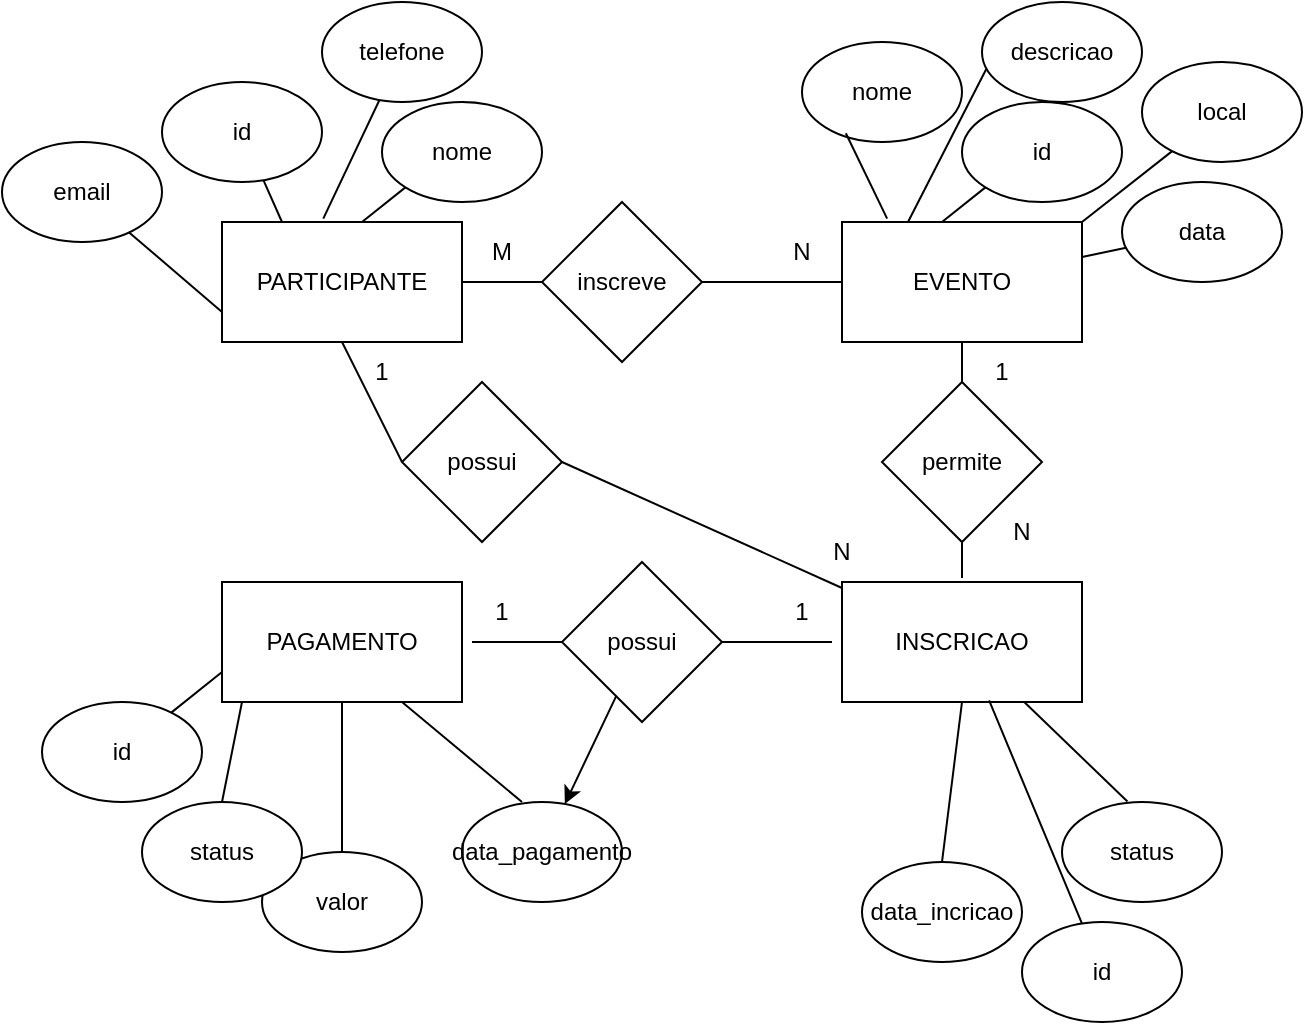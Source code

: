 <mxfile>
    <diagram id="TC6Vp3Gbm2FLj_nOQqkD" name="Página-1">
        <mxGraphModel dx="638" dy="402" grid="1" gridSize="10" guides="1" tooltips="1" connect="1" arrows="1" fold="1" page="1" pageScale="1" pageWidth="827" pageHeight="1169" math="0" shadow="0">
            <root>
                <mxCell id="0"/>
                <mxCell id="1" parent="0"/>
                <mxCell id="2" value="PARTICIPANTE" style="rounded=0;whiteSpace=wrap;html=1;" parent="1" vertex="1">
                    <mxGeometry x="200" y="170" width="120" height="60" as="geometry"/>
                </mxCell>
                <mxCell id="3" value="EVENTO" style="rounded=0;whiteSpace=wrap;html=1;" parent="1" vertex="1">
                    <mxGeometry x="510" y="170" width="120" height="60" as="geometry"/>
                </mxCell>
                <mxCell id="4" value="PAGAMENTO" style="rounded=0;whiteSpace=wrap;html=1;" parent="1" vertex="1">
                    <mxGeometry x="200" y="350" width="120" height="60" as="geometry"/>
                </mxCell>
                <mxCell id="5" value="INSCRICAO" style="rounded=0;whiteSpace=wrap;html=1;" parent="1" vertex="1">
                    <mxGeometry x="510" y="350" width="120" height="60" as="geometry"/>
                </mxCell>
                <mxCell id="8" value="1" style="text;html=1;align=center;verticalAlign=middle;whiteSpace=wrap;rounded=0;" parent="1" vertex="1">
                    <mxGeometry x="310" y="350" width="60" height="30" as="geometry"/>
                </mxCell>
                <mxCell id="9" value="1" style="text;html=1;align=center;verticalAlign=middle;whiteSpace=wrap;rounded=0;" parent="1" vertex="1">
                    <mxGeometry x="460" y="350" width="60" height="30" as="geometry"/>
                </mxCell>
                <mxCell id="11" value="N" style="text;html=1;align=center;verticalAlign=middle;whiteSpace=wrap;rounded=0;" parent="1" vertex="1">
                    <mxGeometry x="570" y="310" width="60" height="30" as="geometry"/>
                </mxCell>
                <mxCell id="12" value="1" style="text;html=1;align=center;verticalAlign=middle;whiteSpace=wrap;rounded=0;" parent="1" vertex="1">
                    <mxGeometry x="560" y="230" width="60" height="30" as="geometry"/>
                </mxCell>
                <mxCell id="13" value="N" style="text;html=1;align=center;verticalAlign=middle;whiteSpace=wrap;rounded=0;" parent="1" vertex="1">
                    <mxGeometry x="460" y="170" width="60" height="30" as="geometry"/>
                </mxCell>
                <mxCell id="14" value="" style="endArrow=none;html=1;exitX=1;exitY=0.5;exitDx=0;exitDy=0;entryX=0;entryY=0.5;entryDx=0;entryDy=0;" parent="1" source="41" target="3" edge="1">
                    <mxGeometry width="50" height="50" relative="1" as="geometry">
                        <mxPoint x="330" y="390" as="sourcePoint"/>
                        <mxPoint x="520" y="390" as="targetPoint"/>
                    </mxGeometry>
                </mxCell>
                <mxCell id="15" value="M" style="text;html=1;align=center;verticalAlign=middle;whiteSpace=wrap;rounded=0;" parent="1" vertex="1">
                    <mxGeometry x="310" y="170" width="60" height="30" as="geometry"/>
                </mxCell>
                <mxCell id="16" value="id" style="ellipse;whiteSpace=wrap;html=1;" parent="1" vertex="1">
                    <mxGeometry x="170" y="100" width="80" height="50" as="geometry"/>
                </mxCell>
                <mxCell id="18" value="email" style="ellipse;whiteSpace=wrap;html=1;" parent="1" vertex="1">
                    <mxGeometry x="90" y="130" width="80" height="50" as="geometry"/>
                </mxCell>
                <mxCell id="20" value="nome" style="ellipse;whiteSpace=wrap;html=1;" parent="1" vertex="1">
                    <mxGeometry x="280" y="110" width="80" height="50" as="geometry"/>
                </mxCell>
                <mxCell id="21" value="telefone" style="ellipse;whiteSpace=wrap;html=1;" parent="1" vertex="1">
                    <mxGeometry x="250" y="60" width="80" height="50" as="geometry"/>
                </mxCell>
                <mxCell id="22" value="id" style="ellipse;whiteSpace=wrap;html=1;" parent="1" vertex="1">
                    <mxGeometry x="570" y="110" width="80" height="50" as="geometry"/>
                </mxCell>
                <mxCell id="23" value="nome" style="ellipse;whiteSpace=wrap;html=1;" parent="1" vertex="1">
                    <mxGeometry x="490" y="80" width="80" height="50" as="geometry"/>
                </mxCell>
                <mxCell id="24" value="descricao" style="ellipse;whiteSpace=wrap;html=1;" parent="1" vertex="1">
                    <mxGeometry x="580" y="60" width="80" height="50" as="geometry"/>
                </mxCell>
                <mxCell id="25" value="local" style="ellipse;whiteSpace=wrap;html=1;" parent="1" vertex="1">
                    <mxGeometry x="660" y="90" width="80" height="50" as="geometry"/>
                </mxCell>
                <mxCell id="26" value="data" style="ellipse;whiteSpace=wrap;html=1;" parent="1" vertex="1">
                    <mxGeometry x="650" y="150" width="80" height="50" as="geometry"/>
                </mxCell>
                <mxCell id="27" value="id" style="ellipse;whiteSpace=wrap;html=1;" parent="1" vertex="1">
                    <mxGeometry x="110" y="410" width="80" height="50" as="geometry"/>
                </mxCell>
                <mxCell id="28" value="valor" style="ellipse;whiteSpace=wrap;html=1;" parent="1" vertex="1">
                    <mxGeometry x="220" y="485" width="80" height="50" as="geometry"/>
                </mxCell>
                <mxCell id="29" value="data_pagamento" style="ellipse;whiteSpace=wrap;html=1;" parent="1" vertex="1">
                    <mxGeometry x="320" y="460" width="80" height="50" as="geometry"/>
                </mxCell>
                <mxCell id="30" value="status" style="ellipse;whiteSpace=wrap;html=1;" parent="1" vertex="1">
                    <mxGeometry x="160" y="460" width="80" height="50" as="geometry"/>
                </mxCell>
                <mxCell id="31" value="id" style="ellipse;whiteSpace=wrap;html=1;" parent="1" vertex="1">
                    <mxGeometry x="600" y="520" width="80" height="50" as="geometry"/>
                </mxCell>
                <mxCell id="32" value="data_incricao" style="ellipse;whiteSpace=wrap;html=1;" parent="1" vertex="1">
                    <mxGeometry x="520" y="490" width="80" height="50" as="geometry"/>
                </mxCell>
                <mxCell id="33" value="status" style="ellipse;whiteSpace=wrap;html=1;" vertex="1" parent="1">
                    <mxGeometry x="620" y="460" width="80" height="50" as="geometry"/>
                </mxCell>
                <mxCell id="63" value="" style="edgeStyle=none;html=1;" edge="1" parent="1" source="35" target="29">
                    <mxGeometry relative="1" as="geometry"/>
                </mxCell>
                <mxCell id="35" value="possui" style="rhombus;whiteSpace=wrap;html=1;" vertex="1" parent="1">
                    <mxGeometry x="370" y="340" width="80" height="80" as="geometry"/>
                </mxCell>
                <mxCell id="36" value="" style="endArrow=none;html=1;exitX=0.25;exitY=1;exitDx=0;exitDy=0;entryX=0;entryY=0.5;entryDx=0;entryDy=0;" edge="1" parent="1" source="8" target="35">
                    <mxGeometry width="50" height="50" relative="1" as="geometry">
                        <mxPoint x="330" y="210" as="sourcePoint"/>
                        <mxPoint x="520" y="210" as="targetPoint"/>
                    </mxGeometry>
                </mxCell>
                <mxCell id="37" value="" style="endArrow=none;html=1;exitX=1;exitY=0.5;exitDx=0;exitDy=0;entryX=0.75;entryY=1;entryDx=0;entryDy=0;" edge="1" parent="1" source="35" target="9">
                    <mxGeometry width="50" height="50" relative="1" as="geometry">
                        <mxPoint x="335" y="390" as="sourcePoint"/>
                        <mxPoint x="380" y="390" as="targetPoint"/>
                    </mxGeometry>
                </mxCell>
                <mxCell id="38" value="permite" style="rhombus;whiteSpace=wrap;html=1;" vertex="1" parent="1">
                    <mxGeometry x="530" y="250" width="80" height="80" as="geometry"/>
                </mxCell>
                <mxCell id="39" value="" style="endArrow=none;html=1;exitX=0.5;exitY=1;exitDx=0;exitDy=0;" edge="1" parent="1" source="38">
                    <mxGeometry width="50" height="50" relative="1" as="geometry">
                        <mxPoint x="330" y="210" as="sourcePoint"/>
                        <mxPoint x="570" y="348" as="targetPoint"/>
                    </mxGeometry>
                </mxCell>
                <mxCell id="40" value="" style="endArrow=none;html=1;exitX=0.5;exitY=0;exitDx=0;exitDy=0;entryX=0.5;entryY=1;entryDx=0;entryDy=0;" edge="1" parent="1" source="38" target="3">
                    <mxGeometry width="50" height="50" relative="1" as="geometry">
                        <mxPoint x="330" y="210" as="sourcePoint"/>
                        <mxPoint x="520" y="210" as="targetPoint"/>
                    </mxGeometry>
                </mxCell>
                <mxCell id="41" value="inscreve" style="rhombus;whiteSpace=wrap;html=1;" vertex="1" parent="1">
                    <mxGeometry x="360" y="160" width="80" height="80" as="geometry"/>
                </mxCell>
                <mxCell id="42" value="" style="endArrow=none;html=1;exitX=1;exitY=0.5;exitDx=0;exitDy=0;entryX=0;entryY=0.5;entryDx=0;entryDy=0;" edge="1" parent="1" source="2" target="41">
                    <mxGeometry width="50" height="50" relative="1" as="geometry">
                        <mxPoint x="450" y="210" as="sourcePoint"/>
                        <mxPoint x="520" y="210" as="targetPoint"/>
                    </mxGeometry>
                </mxCell>
                <mxCell id="43" value="possui" style="rhombus;whiteSpace=wrap;html=1;" vertex="1" parent="1">
                    <mxGeometry x="290" y="250" width="80" height="80" as="geometry"/>
                </mxCell>
                <mxCell id="44" value="" style="endArrow=none;html=1;exitX=1;exitY=0.5;exitDx=0;exitDy=0;" edge="1" parent="1" source="43" target="5">
                    <mxGeometry width="50" height="50" relative="1" as="geometry">
                        <mxPoint x="450" y="210" as="sourcePoint"/>
                        <mxPoint x="520" y="210" as="targetPoint"/>
                    </mxGeometry>
                </mxCell>
                <mxCell id="45" value="" style="endArrow=none;html=1;exitX=0.5;exitY=1;exitDx=0;exitDy=0;entryX=0;entryY=0.5;entryDx=0;entryDy=0;" edge="1" parent="1" source="2" target="43">
                    <mxGeometry width="50" height="50" relative="1" as="geometry">
                        <mxPoint x="380" y="300" as="sourcePoint"/>
                        <mxPoint x="540" y="300" as="targetPoint"/>
                    </mxGeometry>
                </mxCell>
                <mxCell id="46" value="" style="endArrow=none;html=1;entryX=0;entryY=0.75;entryDx=0;entryDy=0;" edge="1" parent="1" source="18" target="2">
                    <mxGeometry width="50" height="50" relative="1" as="geometry">
                        <mxPoint x="270" y="240" as="sourcePoint"/>
                        <mxPoint x="300" y="300" as="targetPoint"/>
                    </mxGeometry>
                </mxCell>
                <mxCell id="47" value="" style="endArrow=none;html=1;entryX=0.25;entryY=0;entryDx=0;entryDy=0;" edge="1" parent="1" source="16" target="2">
                    <mxGeometry width="50" height="50" relative="1" as="geometry">
                        <mxPoint x="163" y="185" as="sourcePoint"/>
                        <mxPoint x="210" y="225" as="targetPoint"/>
                    </mxGeometry>
                </mxCell>
                <mxCell id="48" value="" style="endArrow=none;html=1;entryX=0.422;entryY=-0.028;entryDx=0;entryDy=0;entryPerimeter=0;" edge="1" parent="1" source="21" target="2">
                    <mxGeometry width="50" height="50" relative="1" as="geometry">
                        <mxPoint x="231" y="159" as="sourcePoint"/>
                        <mxPoint x="240" y="180" as="targetPoint"/>
                    </mxGeometry>
                </mxCell>
                <mxCell id="49" value="" style="endArrow=none;html=1;exitX=0;exitY=1;exitDx=0;exitDy=0;" edge="1" parent="1" source="20">
                    <mxGeometry width="50" height="50" relative="1" as="geometry">
                        <mxPoint x="289" y="119" as="sourcePoint"/>
                        <mxPoint x="270" y="170" as="targetPoint"/>
                    </mxGeometry>
                </mxCell>
                <mxCell id="50" value="" style="endArrow=none;html=1;entryX=0.188;entryY=-0.028;entryDx=0;entryDy=0;entryPerimeter=0;exitX=0.274;exitY=0.913;exitDx=0;exitDy=0;exitPerimeter=0;" edge="1" parent="1" source="23" target="3">
                    <mxGeometry width="50" height="50" relative="1" as="geometry">
                        <mxPoint x="289" y="119" as="sourcePoint"/>
                        <mxPoint x="261" y="178" as="targetPoint"/>
                    </mxGeometry>
                </mxCell>
                <mxCell id="51" value="" style="endArrow=none;html=1;exitX=0.026;exitY=0.673;exitDx=0;exitDy=0;exitPerimeter=0;" edge="1" parent="1" source="24">
                    <mxGeometry width="50" height="50" relative="1" as="geometry">
                        <mxPoint x="522" y="136" as="sourcePoint"/>
                        <mxPoint x="543" y="170" as="targetPoint"/>
                    </mxGeometry>
                </mxCell>
                <mxCell id="52" value="" style="endArrow=none;html=1;exitX=0;exitY=1;exitDx=0;exitDy=0;" edge="1" parent="1" source="22">
                    <mxGeometry width="50" height="50" relative="1" as="geometry">
                        <mxPoint x="592" y="104" as="sourcePoint"/>
                        <mxPoint x="560" y="170" as="targetPoint"/>
                    </mxGeometry>
                </mxCell>
                <mxCell id="53" value="" style="endArrow=none;html=1;entryX=1;entryY=0;entryDx=0;entryDy=0;" edge="1" parent="1" source="25" target="3">
                    <mxGeometry width="50" height="50" relative="1" as="geometry">
                        <mxPoint x="592" y="163" as="sourcePoint"/>
                        <mxPoint x="570" y="180" as="targetPoint"/>
                    </mxGeometry>
                </mxCell>
                <mxCell id="54" value="" style="endArrow=none;html=1;" edge="1" parent="1" source="26" target="3">
                    <mxGeometry width="50" height="50" relative="1" as="geometry">
                        <mxPoint x="685" y="145" as="sourcePoint"/>
                        <mxPoint x="640" y="180" as="targetPoint"/>
                    </mxGeometry>
                </mxCell>
                <mxCell id="56" value="" style="endArrow=none;html=1;exitX=0.409;exitY=-0.005;exitDx=0;exitDy=0;exitPerimeter=0;" edge="1" parent="1" source="33" target="5">
                    <mxGeometry width="50" height="50" relative="1" as="geometry">
                        <mxPoint x="662" y="193" as="sourcePoint"/>
                        <mxPoint x="640" y="198" as="targetPoint"/>
                    </mxGeometry>
                </mxCell>
                <mxCell id="57" value="" style="endArrow=none;html=1;entryX=0.613;entryY=0.987;entryDx=0;entryDy=0;entryPerimeter=0;" edge="1" parent="1" source="31" target="5">
                    <mxGeometry width="50" height="50" relative="1" as="geometry">
                        <mxPoint x="663" y="470" as="sourcePoint"/>
                        <mxPoint x="611" y="420" as="targetPoint"/>
                    </mxGeometry>
                </mxCell>
                <mxCell id="58" value="" style="endArrow=none;html=1;entryX=0.5;entryY=1;entryDx=0;entryDy=0;exitX=0.5;exitY=0;exitDx=0;exitDy=0;" edge="1" parent="1" source="32" target="5">
                    <mxGeometry width="50" height="50" relative="1" as="geometry">
                        <mxPoint x="640" y="531" as="sourcePoint"/>
                        <mxPoint x="594" y="419" as="targetPoint"/>
                    </mxGeometry>
                </mxCell>
                <mxCell id="59" value="" style="endArrow=none;html=1;entryX=0;entryY=0.75;entryDx=0;entryDy=0;" edge="1" parent="1" source="27" target="4">
                    <mxGeometry width="50" height="50" relative="1" as="geometry">
                        <mxPoint x="570" y="500" as="sourcePoint"/>
                        <mxPoint x="580" y="420" as="targetPoint"/>
                    </mxGeometry>
                </mxCell>
                <mxCell id="60" value="" style="endArrow=none;html=1;exitX=0.5;exitY=0;exitDx=0;exitDy=0;" edge="1" parent="1" source="30">
                    <mxGeometry width="50" height="50" relative="1" as="geometry">
                        <mxPoint x="185" y="425" as="sourcePoint"/>
                        <mxPoint x="210" y="410" as="targetPoint"/>
                    </mxGeometry>
                </mxCell>
                <mxCell id="61" value="" style="endArrow=none;html=1;exitX=0.5;exitY=0;exitDx=0;exitDy=0;" edge="1" parent="1" source="28" target="4">
                    <mxGeometry width="50" height="50" relative="1" as="geometry">
                        <mxPoint x="210" y="460" as="sourcePoint"/>
                        <mxPoint x="250" y="420" as="targetPoint"/>
                    </mxGeometry>
                </mxCell>
                <mxCell id="62" value="" style="endArrow=none;html=1;exitX=0.375;exitY=0;exitDx=0;exitDy=0;exitPerimeter=0;entryX=0.75;entryY=1;entryDx=0;entryDy=0;" edge="1" parent="1" source="29" target="4">
                    <mxGeometry width="50" height="50" relative="1" as="geometry">
                        <mxPoint x="270" y="495" as="sourcePoint"/>
                        <mxPoint x="270" y="420" as="targetPoint"/>
                    </mxGeometry>
                </mxCell>
                <mxCell id="64" value="N" style="text;html=1;align=center;verticalAlign=middle;whiteSpace=wrap;rounded=0;" vertex="1" parent="1">
                    <mxGeometry x="480" y="320" width="60" height="30" as="geometry"/>
                </mxCell>
                <mxCell id="65" value="1" style="text;html=1;align=center;verticalAlign=middle;whiteSpace=wrap;rounded=0;" vertex="1" parent="1">
                    <mxGeometry x="250" y="230" width="60" height="30" as="geometry"/>
                </mxCell>
            </root>
        </mxGraphModel>
    </diagram>
</mxfile>